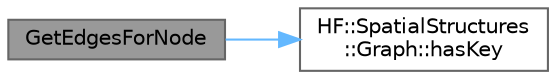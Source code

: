 digraph "GetEdgesForNode"
{
 // LATEX_PDF_SIZE
  bgcolor="transparent";
  edge [fontname=Helvetica,fontsize=10,labelfontname=Helvetica,labelfontsize=10];
  node [fontname=Helvetica,fontsize=10,shape=box,height=0.2,width=0.4];
  rankdir="LR";
  Node1 [label="GetEdgesForNode",height=0.2,width=0.4,color="gray40", fillcolor="grey60", style="filled", fontcolor="black",tooltip="Get a vector of edges every node in the given graph pointer."];
  Node1 -> Node2 [color="steelblue1",style="solid"];
  Node2 [label="HF::SpatialStructures\l::Graph::hasKey",height=0.2,width=0.4,color="grey40", fillcolor="white", style="filled",URL="$a01551.html#afb7fd113e4afe1d0eb01dd23d69b5ecd",tooltip="Check if this ID has already been assigned."];
}
